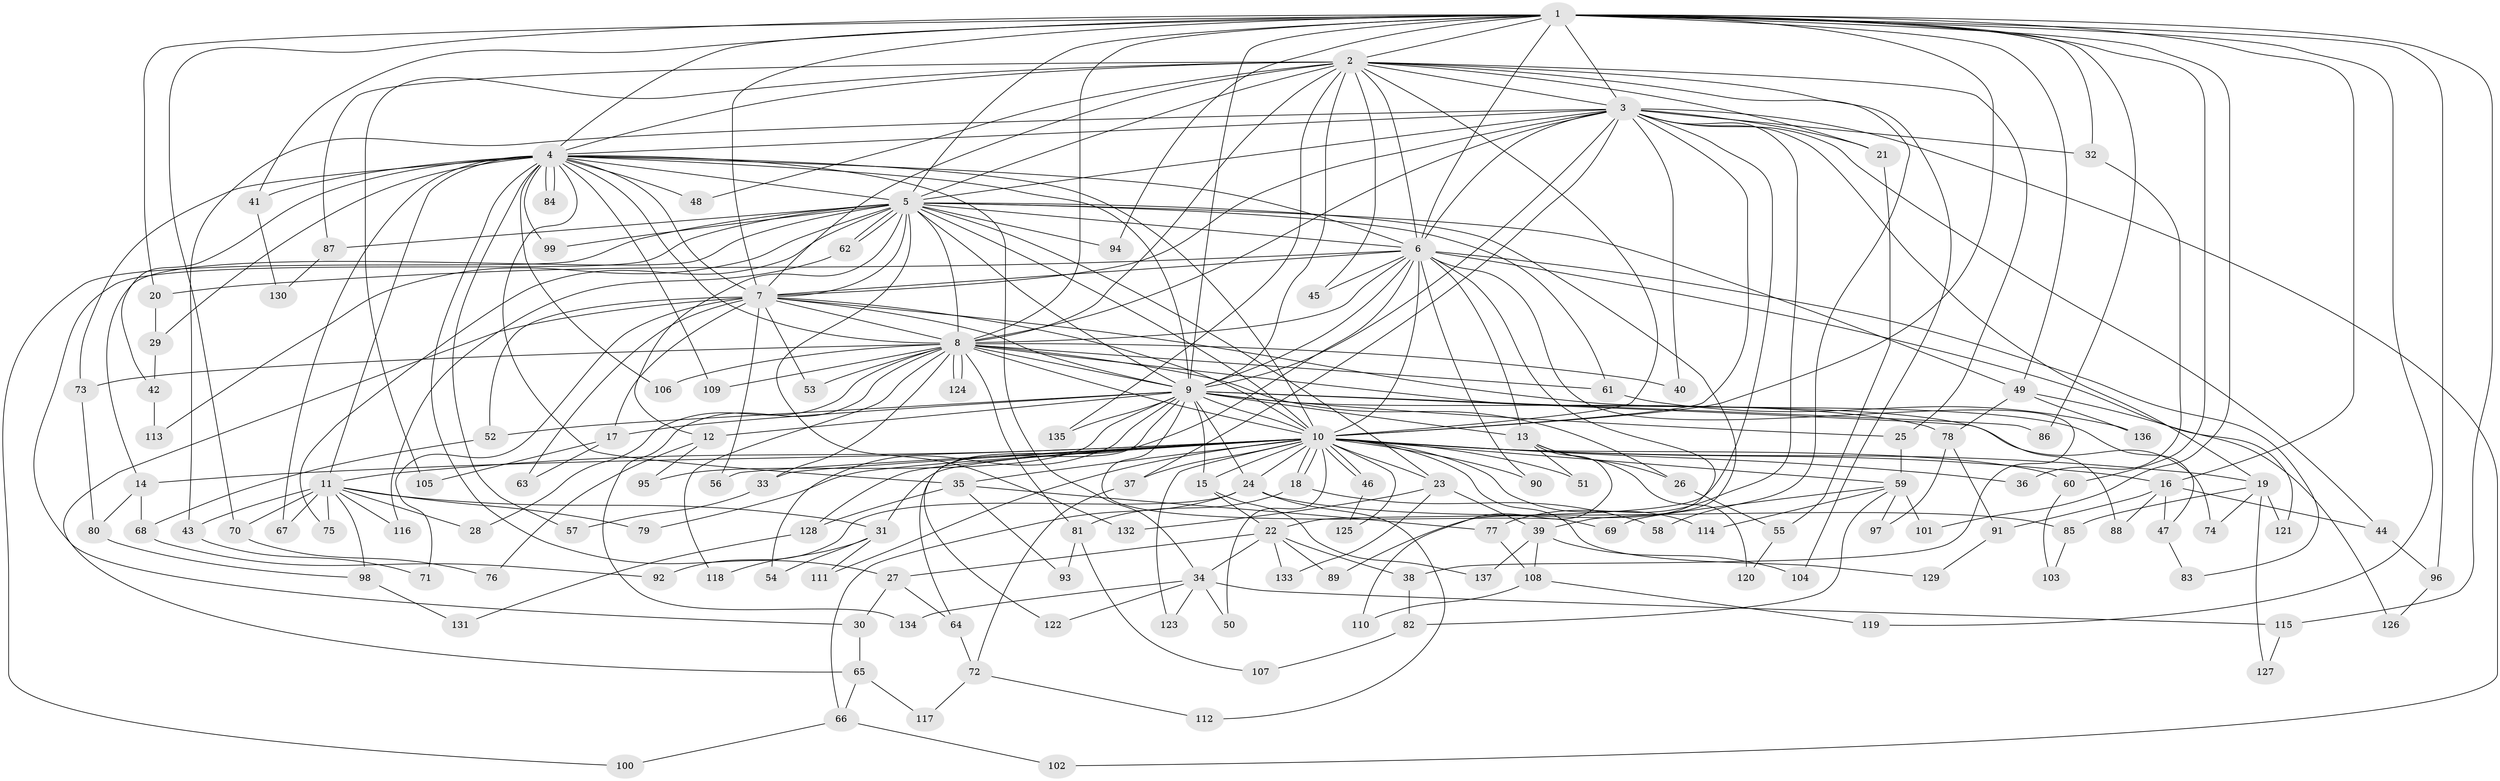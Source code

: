 // Generated by graph-tools (version 1.1) at 2025/34/03/09/25 02:34:56]
// undirected, 137 vertices, 299 edges
graph export_dot {
graph [start="1"]
  node [color=gray90,style=filled];
  1;
  2;
  3;
  4;
  5;
  6;
  7;
  8;
  9;
  10;
  11;
  12;
  13;
  14;
  15;
  16;
  17;
  18;
  19;
  20;
  21;
  22;
  23;
  24;
  25;
  26;
  27;
  28;
  29;
  30;
  31;
  32;
  33;
  34;
  35;
  36;
  37;
  38;
  39;
  40;
  41;
  42;
  43;
  44;
  45;
  46;
  47;
  48;
  49;
  50;
  51;
  52;
  53;
  54;
  55;
  56;
  57;
  58;
  59;
  60;
  61;
  62;
  63;
  64;
  65;
  66;
  67;
  68;
  69;
  70;
  71;
  72;
  73;
  74;
  75;
  76;
  77;
  78;
  79;
  80;
  81;
  82;
  83;
  84;
  85;
  86;
  87;
  88;
  89;
  90;
  91;
  92;
  93;
  94;
  95;
  96;
  97;
  98;
  99;
  100;
  101;
  102;
  103;
  104;
  105;
  106;
  107;
  108;
  109;
  110;
  111;
  112;
  113;
  114;
  115;
  116;
  117;
  118;
  119;
  120;
  121;
  122;
  123;
  124;
  125;
  126;
  127;
  128;
  129;
  130;
  131;
  132;
  133;
  134;
  135;
  136;
  137;
  1 -- 2;
  1 -- 3;
  1 -- 4;
  1 -- 5;
  1 -- 6;
  1 -- 7;
  1 -- 8;
  1 -- 9;
  1 -- 10;
  1 -- 16;
  1 -- 20;
  1 -- 32;
  1 -- 41;
  1 -- 49;
  1 -- 60;
  1 -- 70;
  1 -- 86;
  1 -- 94;
  1 -- 96;
  1 -- 101;
  1 -- 115;
  1 -- 119;
  2 -- 3;
  2 -- 4;
  2 -- 5;
  2 -- 6;
  2 -- 7;
  2 -- 8;
  2 -- 9;
  2 -- 10;
  2 -- 21;
  2 -- 25;
  2 -- 45;
  2 -- 48;
  2 -- 58;
  2 -- 87;
  2 -- 104;
  2 -- 105;
  2 -- 135;
  3 -- 4;
  3 -- 5;
  3 -- 6;
  3 -- 7;
  3 -- 8;
  3 -- 9;
  3 -- 10;
  3 -- 19;
  3 -- 21;
  3 -- 22;
  3 -- 32;
  3 -- 37;
  3 -- 40;
  3 -- 43;
  3 -- 44;
  3 -- 77;
  3 -- 102;
  4 -- 5;
  4 -- 6;
  4 -- 7;
  4 -- 8;
  4 -- 9;
  4 -- 10;
  4 -- 11;
  4 -- 27;
  4 -- 29;
  4 -- 34;
  4 -- 35;
  4 -- 41;
  4 -- 42;
  4 -- 48;
  4 -- 57;
  4 -- 67;
  4 -- 73;
  4 -- 84;
  4 -- 84;
  4 -- 99;
  4 -- 106;
  4 -- 109;
  5 -- 6;
  5 -- 7;
  5 -- 8;
  5 -- 9;
  5 -- 10;
  5 -- 12;
  5 -- 14;
  5 -- 23;
  5 -- 30;
  5 -- 39;
  5 -- 49;
  5 -- 61;
  5 -- 62;
  5 -- 62;
  5 -- 75;
  5 -- 87;
  5 -- 94;
  5 -- 99;
  5 -- 100;
  5 -- 113;
  5 -- 132;
  6 -- 7;
  6 -- 8;
  6 -- 9;
  6 -- 10;
  6 -- 13;
  6 -- 20;
  6 -- 38;
  6 -- 45;
  6 -- 64;
  6 -- 83;
  6 -- 89;
  6 -- 90;
  6 -- 121;
  7 -- 8;
  7 -- 9;
  7 -- 10;
  7 -- 17;
  7 -- 47;
  7 -- 52;
  7 -- 53;
  7 -- 56;
  7 -- 63;
  7 -- 65;
  7 -- 71;
  8 -- 9;
  8 -- 10;
  8 -- 26;
  8 -- 28;
  8 -- 33;
  8 -- 40;
  8 -- 53;
  8 -- 61;
  8 -- 73;
  8 -- 81;
  8 -- 88;
  8 -- 106;
  8 -- 109;
  8 -- 118;
  8 -- 124;
  8 -- 124;
  8 -- 134;
  9 -- 10;
  9 -- 12;
  9 -- 13;
  9 -- 15;
  9 -- 17;
  9 -- 24;
  9 -- 25;
  9 -- 52;
  9 -- 54;
  9 -- 69;
  9 -- 74;
  9 -- 78;
  9 -- 86;
  9 -- 95;
  9 -- 122;
  9 -- 135;
  10 -- 11;
  10 -- 14;
  10 -- 15;
  10 -- 16;
  10 -- 18;
  10 -- 18;
  10 -- 19;
  10 -- 23;
  10 -- 24;
  10 -- 31;
  10 -- 33;
  10 -- 35;
  10 -- 36;
  10 -- 37;
  10 -- 46;
  10 -- 46;
  10 -- 50;
  10 -- 51;
  10 -- 56;
  10 -- 59;
  10 -- 60;
  10 -- 79;
  10 -- 90;
  10 -- 111;
  10 -- 114;
  10 -- 123;
  10 -- 125;
  10 -- 128;
  10 -- 129;
  11 -- 28;
  11 -- 31;
  11 -- 43;
  11 -- 67;
  11 -- 70;
  11 -- 75;
  11 -- 79;
  11 -- 98;
  11 -- 116;
  12 -- 76;
  12 -- 95;
  13 -- 26;
  13 -- 51;
  13 -- 110;
  13 -- 120;
  14 -- 68;
  14 -- 80;
  15 -- 22;
  15 -- 137;
  16 -- 44;
  16 -- 47;
  16 -- 88;
  16 -- 91;
  17 -- 63;
  17 -- 105;
  18 -- 58;
  18 -- 81;
  19 -- 74;
  19 -- 85;
  19 -- 121;
  19 -- 127;
  20 -- 29;
  21 -- 55;
  22 -- 27;
  22 -- 34;
  22 -- 38;
  22 -- 89;
  22 -- 133;
  23 -- 39;
  23 -- 132;
  23 -- 133;
  24 -- 66;
  24 -- 85;
  24 -- 92;
  24 -- 112;
  25 -- 59;
  26 -- 55;
  27 -- 30;
  27 -- 64;
  29 -- 42;
  30 -- 65;
  31 -- 54;
  31 -- 111;
  31 -- 118;
  32 -- 36;
  33 -- 57;
  34 -- 50;
  34 -- 115;
  34 -- 122;
  34 -- 123;
  34 -- 134;
  35 -- 77;
  35 -- 93;
  35 -- 128;
  37 -- 72;
  38 -- 82;
  39 -- 104;
  39 -- 108;
  39 -- 137;
  41 -- 130;
  42 -- 113;
  43 -- 71;
  44 -- 96;
  46 -- 125;
  47 -- 83;
  49 -- 78;
  49 -- 126;
  49 -- 136;
  52 -- 68;
  55 -- 120;
  59 -- 69;
  59 -- 82;
  59 -- 97;
  59 -- 101;
  59 -- 114;
  60 -- 103;
  61 -- 136;
  62 -- 116;
  64 -- 72;
  65 -- 66;
  65 -- 117;
  66 -- 100;
  66 -- 102;
  68 -- 92;
  70 -- 76;
  72 -- 112;
  72 -- 117;
  73 -- 80;
  77 -- 108;
  78 -- 91;
  78 -- 97;
  80 -- 98;
  81 -- 93;
  81 -- 107;
  82 -- 107;
  85 -- 103;
  87 -- 130;
  91 -- 129;
  96 -- 126;
  98 -- 131;
  108 -- 110;
  108 -- 119;
  115 -- 127;
  128 -- 131;
}
